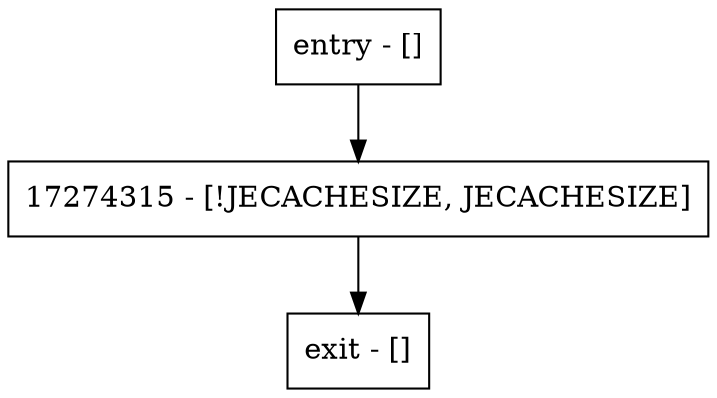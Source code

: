 digraph <init> {
node [shape=record];
entry [label="entry - []"];
exit [label="exit - []"];
17274315 [label="17274315 - [!JECACHESIZE, JECACHESIZE]"];
entry;
exit;
entry -> 17274315;
17274315 -> exit;
}
